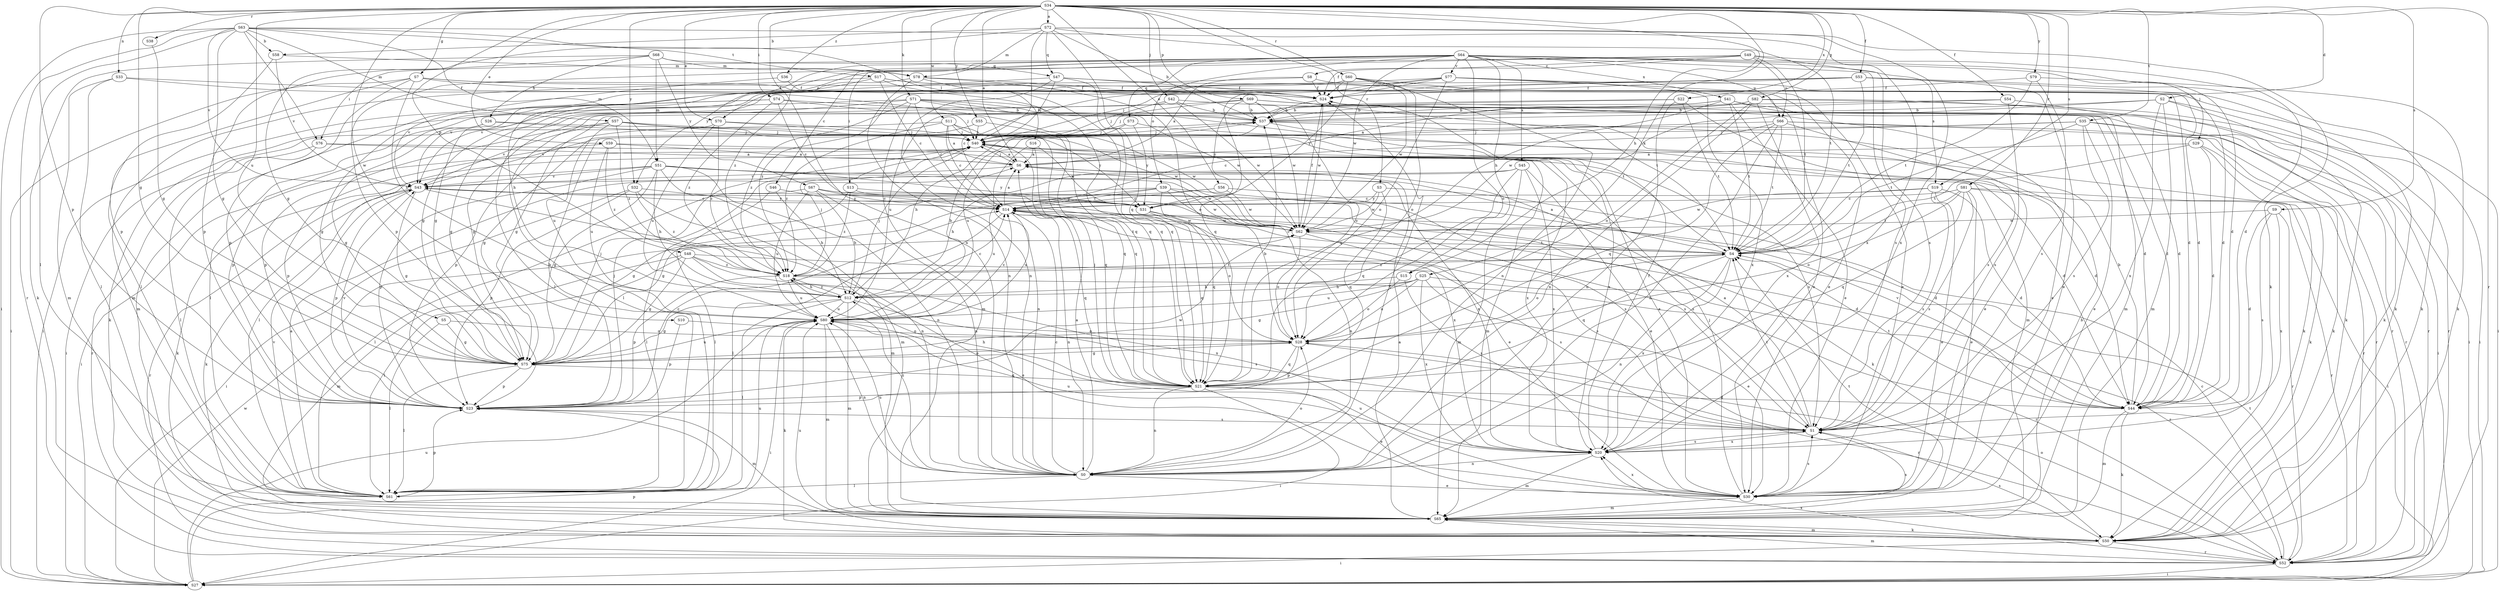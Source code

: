 strict digraph  {
S34;
S64;
S63;
S68;
S49;
S72;
S6;
S58;
S37;
S46;
S8;
S14;
S2;
S44;
S59;
S56;
S70;
S30;
S53;
S54;
S24;
S82;
S7;
S75;
S15;
S26;
S12;
S74;
S13;
S76;
S27;
S42;
S29;
S40;
S25;
S71;
S50;
S16;
S61;
S57;
S51;
S78;
S65;
S33;
S0;
S39;
S28;
S48;
S69;
S23;
S73;
S47;
S21;
S3;
S38;
S60;
S81;
S52;
S9;
S19;
S1;
S35;
S17;
S4;
S5;
S66;
S80;
S77;
S43;
S11;
S10;
S62;
S22;
S45;
S41;
S20;
S55;
S79;
S32;
S67;
S31;
S36;
S18;
S34 -> S72  [label=a];
S34 -> S6  [label=a];
S34 -> S2  [label=d];
S34 -> S59  [label=e];
S34 -> S56  [label=e];
S34 -> S70  [label=e];
S34 -> S53  [label=f];
S34 -> S54  [label=f];
S34 -> S82  [label=g];
S34 -> S7  [label=g];
S34 -> S75  [label=g];
S34 -> S15  [label=h];
S34 -> S74  [label=i];
S34 -> S42  [label=j];
S34 -> S25  [label=k];
S34 -> S71  [label=k];
S34 -> S33  [label=n];
S34 -> S0  [label=n];
S34 -> S48  [label=p];
S34 -> S69  [label=p];
S34 -> S23  [label=p];
S34 -> S3  [label=r];
S34 -> S38  [label=r];
S34 -> S60  [label=r];
S34 -> S81  [label=r];
S34 -> S52  [label=r];
S34 -> S9  [label=s];
S34 -> S19  [label=s];
S34 -> S35  [label=t];
S34 -> S5  [label=u];
S34 -> S11  [label=w];
S34 -> S10  [label=w];
S34 -> S22  [label=x];
S34 -> S55  [label=y];
S34 -> S79  [label=y];
S34 -> S32  [label=y];
S34 -> S36  [label=z];
S64 -> S46  [label=c];
S64 -> S44  [label=d];
S64 -> S15  [label=h];
S64 -> S13  [label=i];
S64 -> S76  [label=i];
S64 -> S29  [label=j];
S64 -> S39  [label=o];
S64 -> S28  [label=o];
S64 -> S73  [label=q];
S64 -> S19  [label=s];
S64 -> S1  [label=s];
S64 -> S66  [label=u];
S64 -> S77  [label=v];
S64 -> S62  [label=w];
S64 -> S45  [label=x];
S64 -> S41  [label=x];
S64 -> S32  [label=y];
S64 -> S18  [label=z];
S63 -> S58  [label=b];
S63 -> S75  [label=g];
S63 -> S76  [label=i];
S63 -> S27  [label=i];
S63 -> S16  [label=l];
S63 -> S61  [label=l];
S63 -> S57  [label=m];
S63 -> S51  [label=m];
S63 -> S52  [label=r];
S63 -> S17  [label=t];
S63 -> S43  [label=v];
S63 -> S20  [label=x];
S68 -> S26  [label=h];
S68 -> S50  [label=k];
S68 -> S51  [label=m];
S68 -> S78  [label=m];
S68 -> S23  [label=p];
S68 -> S47  [label=q];
S68 -> S67  [label=y];
S49 -> S8  [label=c];
S49 -> S44  [label=d];
S49 -> S70  [label=e];
S49 -> S24  [label=f];
S49 -> S23  [label=p];
S49 -> S1  [label=s];
S49 -> S4  [label=t];
S49 -> S66  [label=u];
S72 -> S58  [label=b];
S72 -> S37  [label=b];
S72 -> S75  [label=g];
S72 -> S40  [label=j];
S72 -> S50  [label=k];
S72 -> S78  [label=m];
S72 -> S47  [label=q];
S72 -> S21  [label=q];
S72 -> S4  [label=t];
S72 -> S20  [label=x];
S6 -> S40  [label=j];
S6 -> S43  [label=v];
S58 -> S78  [label=m];
S58 -> S23  [label=p];
S58 -> S43  [label=v];
S37 -> S40  [label=j];
S37 -> S65  [label=m];
S37 -> S80  [label=u];
S46 -> S12  [label=h];
S46 -> S61  [label=l];
S46 -> S31  [label=y];
S8 -> S6  [label=a];
S8 -> S24  [label=f];
S8 -> S75  [label=g];
S8 -> S27  [label=i];
S14 -> S6  [label=a];
S14 -> S44  [label=d];
S14 -> S61  [label=l];
S14 -> S0  [label=n];
S14 -> S21  [label=q];
S14 -> S4  [label=t];
S14 -> S80  [label=u];
S14 -> S62  [label=w];
S2 -> S37  [label=b];
S2 -> S50  [label=k];
S2 -> S65  [label=m];
S2 -> S52  [label=r];
S2 -> S62  [label=w];
S2 -> S20  [label=x];
S44 -> S37  [label=b];
S44 -> S50  [label=k];
S44 -> S65  [label=m];
S44 -> S4  [label=t];
S44 -> S43  [label=v];
S59 -> S6  [label=a];
S59 -> S44  [label=d];
S59 -> S23  [label=p];
S59 -> S80  [label=u];
S59 -> S18  [label=z];
S56 -> S14  [label=c];
S56 -> S75  [label=g];
S56 -> S1  [label=s];
S56 -> S62  [label=w];
S70 -> S30  [label=e];
S70 -> S27  [label=i];
S70 -> S40  [label=j];
S70 -> S80  [label=u];
S70 -> S18  [label=z];
S30 -> S40  [label=j];
S30 -> S65  [label=m];
S30 -> S1  [label=s];
S30 -> S80  [label=u];
S30 -> S20  [label=x];
S53 -> S44  [label=d];
S53 -> S30  [label=e];
S53 -> S24  [label=f];
S53 -> S40  [label=j];
S53 -> S50  [label=k];
S53 -> S61  [label=l];
S53 -> S4  [label=t];
S53 -> S18  [label=z];
S54 -> S37  [label=b];
S54 -> S44  [label=d];
S54 -> S75  [label=g];
S54 -> S1  [label=s];
S24 -> S37  [label=b];
S24 -> S52  [label=r];
S24 -> S62  [label=w];
S82 -> S6  [label=a];
S82 -> S37  [label=b];
S82 -> S27  [label=i];
S82 -> S50  [label=k];
S82 -> S0  [label=n];
S82 -> S28  [label=o];
S82 -> S20  [label=x];
S7 -> S44  [label=d];
S7 -> S30  [label=e];
S7 -> S24  [label=f];
S7 -> S12  [label=h];
S7 -> S27  [label=i];
S7 -> S61  [label=l];
S7 -> S23  [label=p];
S75 -> S40  [label=j];
S75 -> S61  [label=l];
S75 -> S28  [label=o];
S75 -> S23  [label=p];
S75 -> S21  [label=q];
S75 -> S80  [label=u];
S15 -> S12  [label=h];
S15 -> S28  [label=o];
S15 -> S1  [label=s];
S26 -> S75  [label=g];
S26 -> S40  [label=j];
S26 -> S23  [label=p];
S26 -> S31  [label=y];
S12 -> S14  [label=c];
S12 -> S75  [label=g];
S12 -> S40  [label=j];
S12 -> S61  [label=l];
S12 -> S65  [label=m];
S12 -> S1  [label=s];
S12 -> S80  [label=u];
S12 -> S18  [label=z];
S74 -> S37  [label=b];
S74 -> S14  [label=c];
S74 -> S75  [label=g];
S74 -> S40  [label=j];
S74 -> S65  [label=m];
S74 -> S18  [label=z];
S13 -> S50  [label=k];
S13 -> S61  [label=l];
S13 -> S31  [label=y];
S13 -> S18  [label=z];
S76 -> S6  [label=a];
S76 -> S61  [label=l];
S76 -> S52  [label=r];
S76 -> S1  [label=s];
S27 -> S23  [label=p];
S27 -> S80  [label=u];
S27 -> S62  [label=w];
S42 -> S37  [label=b];
S42 -> S40  [label=j];
S42 -> S50  [label=k];
S42 -> S52  [label=r];
S42 -> S62  [label=w];
S29 -> S6  [label=a];
S29 -> S44  [label=d];
S29 -> S50  [label=k];
S29 -> S52  [label=r];
S29 -> S4  [label=t];
S40 -> S6  [label=a];
S40 -> S44  [label=d];
S40 -> S27  [label=i];
S40 -> S61  [label=l];
S40 -> S65  [label=m];
S40 -> S20  [label=x];
S25 -> S30  [label=e];
S25 -> S75  [label=g];
S25 -> S12  [label=h];
S25 -> S28  [label=o];
S25 -> S52  [label=r];
S25 -> S80  [label=u];
S25 -> S20  [label=x];
S71 -> S37  [label=b];
S71 -> S14  [label=c];
S71 -> S44  [label=d];
S71 -> S75  [label=g];
S71 -> S61  [label=l];
S71 -> S65  [label=m];
S71 -> S4  [label=t];
S71 -> S62  [label=w];
S71 -> S18  [label=z];
S50 -> S27  [label=i];
S50 -> S65  [label=m];
S50 -> S52  [label=r];
S50 -> S1  [label=s];
S50 -> S80  [label=u];
S16 -> S6  [label=a];
S16 -> S0  [label=n];
S16 -> S21  [label=q];
S16 -> S31  [label=y];
S61 -> S6  [label=a];
S61 -> S23  [label=p];
S61 -> S80  [label=u];
S61 -> S43  [label=v];
S57 -> S40  [label=j];
S57 -> S23  [label=p];
S57 -> S80  [label=u];
S57 -> S43  [label=v];
S57 -> S62  [label=w];
S57 -> S20  [label=x];
S57 -> S18  [label=z];
S51 -> S75  [label=g];
S51 -> S12  [label=h];
S51 -> S50  [label=k];
S51 -> S65  [label=m];
S51 -> S0  [label=n];
S51 -> S23  [label=p];
S51 -> S43  [label=v];
S51 -> S62  [label=w];
S51 -> S20  [label=x];
S51 -> S31  [label=y];
S78 -> S24  [label=f];
S78 -> S27  [label=i];
S78 -> S0  [label=n];
S78 -> S28  [label=o];
S78 -> S21  [label=q];
S65 -> S6  [label=a];
S65 -> S37  [label=b];
S65 -> S50  [label=k];
S65 -> S1  [label=s];
S65 -> S4  [label=t];
S33 -> S24  [label=f];
S33 -> S61  [label=l];
S33 -> S65  [label=m];
S33 -> S21  [label=q];
S0 -> S6  [label=a];
S0 -> S14  [label=c];
S0 -> S30  [label=e];
S0 -> S24  [label=f];
S0 -> S61  [label=l];
S0 -> S28  [label=o];
S0 -> S80  [label=u];
S0 -> S18  [label=z];
S39 -> S14  [label=c];
S39 -> S75  [label=g];
S39 -> S0  [label=n];
S39 -> S21  [label=q];
S39 -> S1  [label=s];
S39 -> S80  [label=u];
S39 -> S62  [label=w];
S28 -> S75  [label=g];
S28 -> S23  [label=p];
S28 -> S21  [label=q];
S28 -> S52  [label=r];
S48 -> S30  [label=e];
S48 -> S75  [label=g];
S48 -> S61  [label=l];
S48 -> S65  [label=m];
S48 -> S1  [label=s];
S48 -> S20  [label=x];
S48 -> S18  [label=z];
S69 -> S37  [label=b];
S69 -> S44  [label=d];
S69 -> S30  [label=e];
S69 -> S75  [label=g];
S69 -> S40  [label=j];
S69 -> S28  [label=o];
S69 -> S62  [label=w];
S69 -> S31  [label=y];
S23 -> S37  [label=b];
S23 -> S14  [label=c];
S23 -> S40  [label=j];
S23 -> S65  [label=m];
S23 -> S1  [label=s];
S23 -> S43  [label=v];
S23 -> S62  [label=w];
S73 -> S12  [label=h];
S73 -> S40  [label=j];
S73 -> S50  [label=k];
S73 -> S31  [label=y];
S47 -> S30  [label=e];
S47 -> S24  [label=f];
S47 -> S40  [label=j];
S47 -> S0  [label=n];
S47 -> S21  [label=q];
S47 -> S43  [label=v];
S21 -> S37  [label=b];
S21 -> S44  [label=d];
S21 -> S30  [label=e];
S21 -> S12  [label=h];
S21 -> S27  [label=i];
S21 -> S40  [label=j];
S21 -> S0  [label=n];
S21 -> S23  [label=p];
S3 -> S44  [label=d];
S3 -> S21  [label=q];
S3 -> S62  [label=w];
S3 -> S31  [label=y];
S38 -> S75  [label=g];
S60 -> S44  [label=d];
S60 -> S24  [label=f];
S60 -> S0  [label=n];
S60 -> S28  [label=o];
S60 -> S43  [label=v];
S60 -> S62  [label=w];
S60 -> S31  [label=y];
S81 -> S14  [label=c];
S81 -> S30  [label=e];
S81 -> S27  [label=i];
S81 -> S28  [label=o];
S81 -> S21  [label=q];
S81 -> S52  [label=r];
S81 -> S1  [label=s];
S81 -> S4  [label=t];
S52 -> S14  [label=c];
S52 -> S27  [label=i];
S52 -> S65  [label=m];
S52 -> S28  [label=o];
S52 -> S4  [label=t];
S52 -> S20  [label=x];
S9 -> S44  [label=d];
S9 -> S52  [label=r];
S9 -> S1  [label=s];
S9 -> S62  [label=w];
S9 -> S20  [label=x];
S19 -> S14  [label=c];
S19 -> S44  [label=d];
S19 -> S30  [label=e];
S19 -> S1  [label=s];
S19 -> S62  [label=w];
S1 -> S6  [label=a];
S1 -> S4  [label=t];
S1 -> S20  [label=x];
S35 -> S30  [label=e];
S35 -> S27  [label=i];
S35 -> S40  [label=j];
S35 -> S52  [label=r];
S35 -> S1  [label=s];
S35 -> S4  [label=t];
S35 -> S43  [label=v];
S17 -> S14  [label=c];
S17 -> S24  [label=f];
S17 -> S12  [label=h];
S17 -> S65  [label=m];
S17 -> S21  [label=q];
S17 -> S4  [label=t];
S4 -> S6  [label=a];
S4 -> S14  [label=c];
S4 -> S0  [label=n];
S4 -> S28  [label=o];
S4 -> S21  [label=q];
S4 -> S20  [label=x];
S4 -> S18  [label=z];
S5 -> S75  [label=g];
S5 -> S61  [label=l];
S5 -> S28  [label=o];
S66 -> S14  [label=c];
S66 -> S30  [label=e];
S66 -> S40  [label=j];
S66 -> S50  [label=k];
S66 -> S0  [label=n];
S66 -> S21  [label=q];
S66 -> S52  [label=r];
S66 -> S4  [label=t];
S80 -> S37  [label=b];
S80 -> S14  [label=c];
S80 -> S27  [label=i];
S80 -> S50  [label=k];
S80 -> S65  [label=m];
S80 -> S0  [label=n];
S80 -> S28  [label=o];
S77 -> S14  [label=c];
S77 -> S30  [label=e];
S77 -> S24  [label=f];
S77 -> S75  [label=g];
S77 -> S50  [label=k];
S77 -> S28  [label=o];
S77 -> S21  [label=q];
S77 -> S20  [label=x];
S43 -> S14  [label=c];
S43 -> S75  [label=g];
S43 -> S50  [label=k];
S43 -> S0  [label=n];
S43 -> S23  [label=p];
S43 -> S52  [label=r];
S43 -> S20  [label=x];
S11 -> S6  [label=a];
S11 -> S14  [label=c];
S11 -> S40  [label=j];
S11 -> S23  [label=p];
S11 -> S21  [label=q];
S11 -> S62  [label=w];
S11 -> S18  [label=z];
S10 -> S28  [label=o];
S10 -> S23  [label=p];
S62 -> S24  [label=f];
S62 -> S28  [label=o];
S62 -> S1  [label=s];
S62 -> S4  [label=t];
S22 -> S37  [label=b];
S22 -> S0  [label=n];
S22 -> S1  [label=s];
S22 -> S4  [label=t];
S22 -> S80  [label=u];
S45 -> S30  [label=e];
S45 -> S12  [label=h];
S45 -> S65  [label=m];
S45 -> S21  [label=q];
S45 -> S43  [label=v];
S45 -> S20  [label=x];
S41 -> S37  [label=b];
S41 -> S30  [label=e];
S41 -> S27  [label=i];
S41 -> S61  [label=l];
S41 -> S65  [label=m];
S41 -> S21  [label=q];
S41 -> S4  [label=t];
S20 -> S24  [label=f];
S20 -> S65  [label=m];
S20 -> S0  [label=n];
S20 -> S1  [label=s];
S20 -> S80  [label=u];
S55 -> S75  [label=g];
S55 -> S40  [label=j];
S55 -> S21  [label=q];
S79 -> S24  [label=f];
S79 -> S50  [label=k];
S79 -> S1  [label=s];
S79 -> S4  [label=t];
S32 -> S27  [label=i];
S32 -> S65  [label=m];
S32 -> S23  [label=p];
S32 -> S31  [label=y];
S32 -> S18  [label=z];
S67 -> S14  [label=c];
S67 -> S30  [label=e];
S67 -> S12  [label=h];
S67 -> S61  [label=l];
S67 -> S0  [label=n];
S67 -> S1  [label=s];
S67 -> S80  [label=u];
S31 -> S28  [label=o];
S31 -> S21  [label=q];
S31 -> S62  [label=w];
S36 -> S24  [label=f];
S36 -> S43  [label=v];
S18 -> S12  [label=h];
S18 -> S40  [label=j];
S18 -> S23  [label=p];
S18 -> S52  [label=r];
S18 -> S4  [label=t];
S18 -> S80  [label=u];
}
